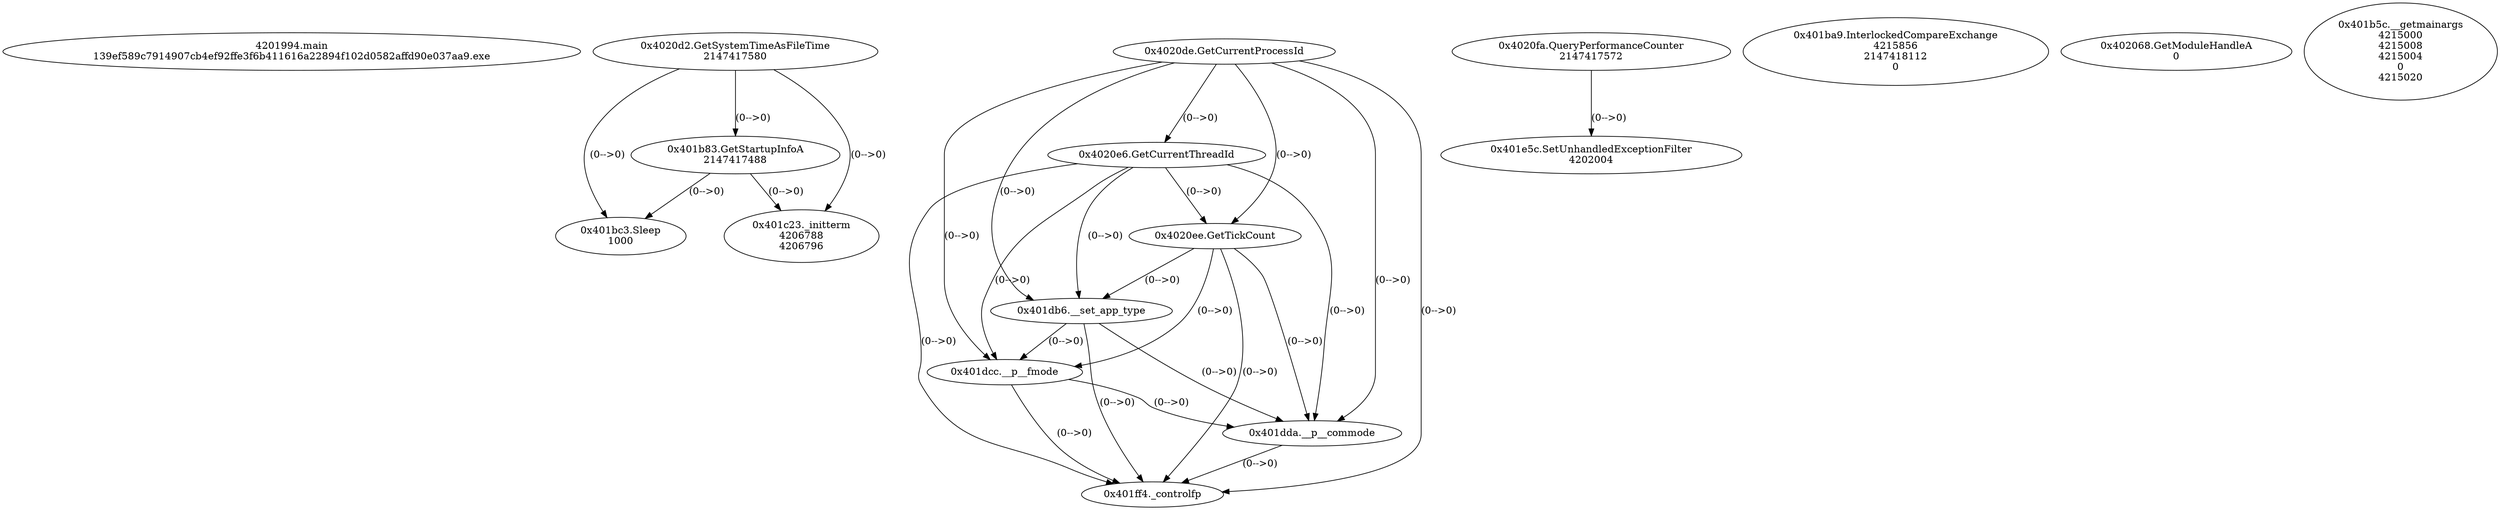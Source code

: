 // Global SCDG with merge call
digraph {
	0 [label="4201994.main
139ef589c7914907cb4ef92ffe3f6b411616a22894f102d0582affd90e037aa9.exe"]
	1 [label="0x4020d2.GetSystemTimeAsFileTime
2147417580"]
	2 [label="0x4020de.GetCurrentProcessId
"]
	3 [label="0x4020e6.GetCurrentThreadId
"]
	2 -> 3 [label="(0-->0)"]
	4 [label="0x4020ee.GetTickCount
"]
	2 -> 4 [label="(0-->0)"]
	3 -> 4 [label="(0-->0)"]
	5 [label="0x4020fa.QueryPerformanceCounter
2147417572"]
	6 [label="0x401b83.GetStartupInfoA
2147417488"]
	1 -> 6 [label="(0-->0)"]
	7 [label="0x401ba9.InterlockedCompareExchange
4215856
2147418112
0"]
	8 [label="0x401bc3.Sleep
1000"]
	1 -> 8 [label="(0-->0)"]
	6 -> 8 [label="(0-->0)"]
	9 [label="0x402068.GetModuleHandleA
0"]
	10 [label="0x401db6.__set_app_type
"]
	2 -> 10 [label="(0-->0)"]
	3 -> 10 [label="(0-->0)"]
	4 -> 10 [label="(0-->0)"]
	11 [label="0x401dcc.__p__fmode
"]
	2 -> 11 [label="(0-->0)"]
	3 -> 11 [label="(0-->0)"]
	4 -> 11 [label="(0-->0)"]
	10 -> 11 [label="(0-->0)"]
	12 [label="0x401dda.__p__commode
"]
	2 -> 12 [label="(0-->0)"]
	3 -> 12 [label="(0-->0)"]
	4 -> 12 [label="(0-->0)"]
	10 -> 12 [label="(0-->0)"]
	11 -> 12 [label="(0-->0)"]
	13 [label="0x401ff4._controlfp
"]
	2 -> 13 [label="(0-->0)"]
	3 -> 13 [label="(0-->0)"]
	4 -> 13 [label="(0-->0)"]
	10 -> 13 [label="(0-->0)"]
	11 -> 13 [label="(0-->0)"]
	12 -> 13 [label="(0-->0)"]
	14 [label="0x401e5c.SetUnhandledExceptionFilter
4202004"]
	5 -> 14 [label="(0-->0)"]
	15 [label="0x401c23._initterm
4206788
4206796"]
	1 -> 15 [label="(0-->0)"]
	6 -> 15 [label="(0-->0)"]
	16 [label="0x401b5c.__getmainargs
4215000
4215008
4215004
0
4215020"]
}
